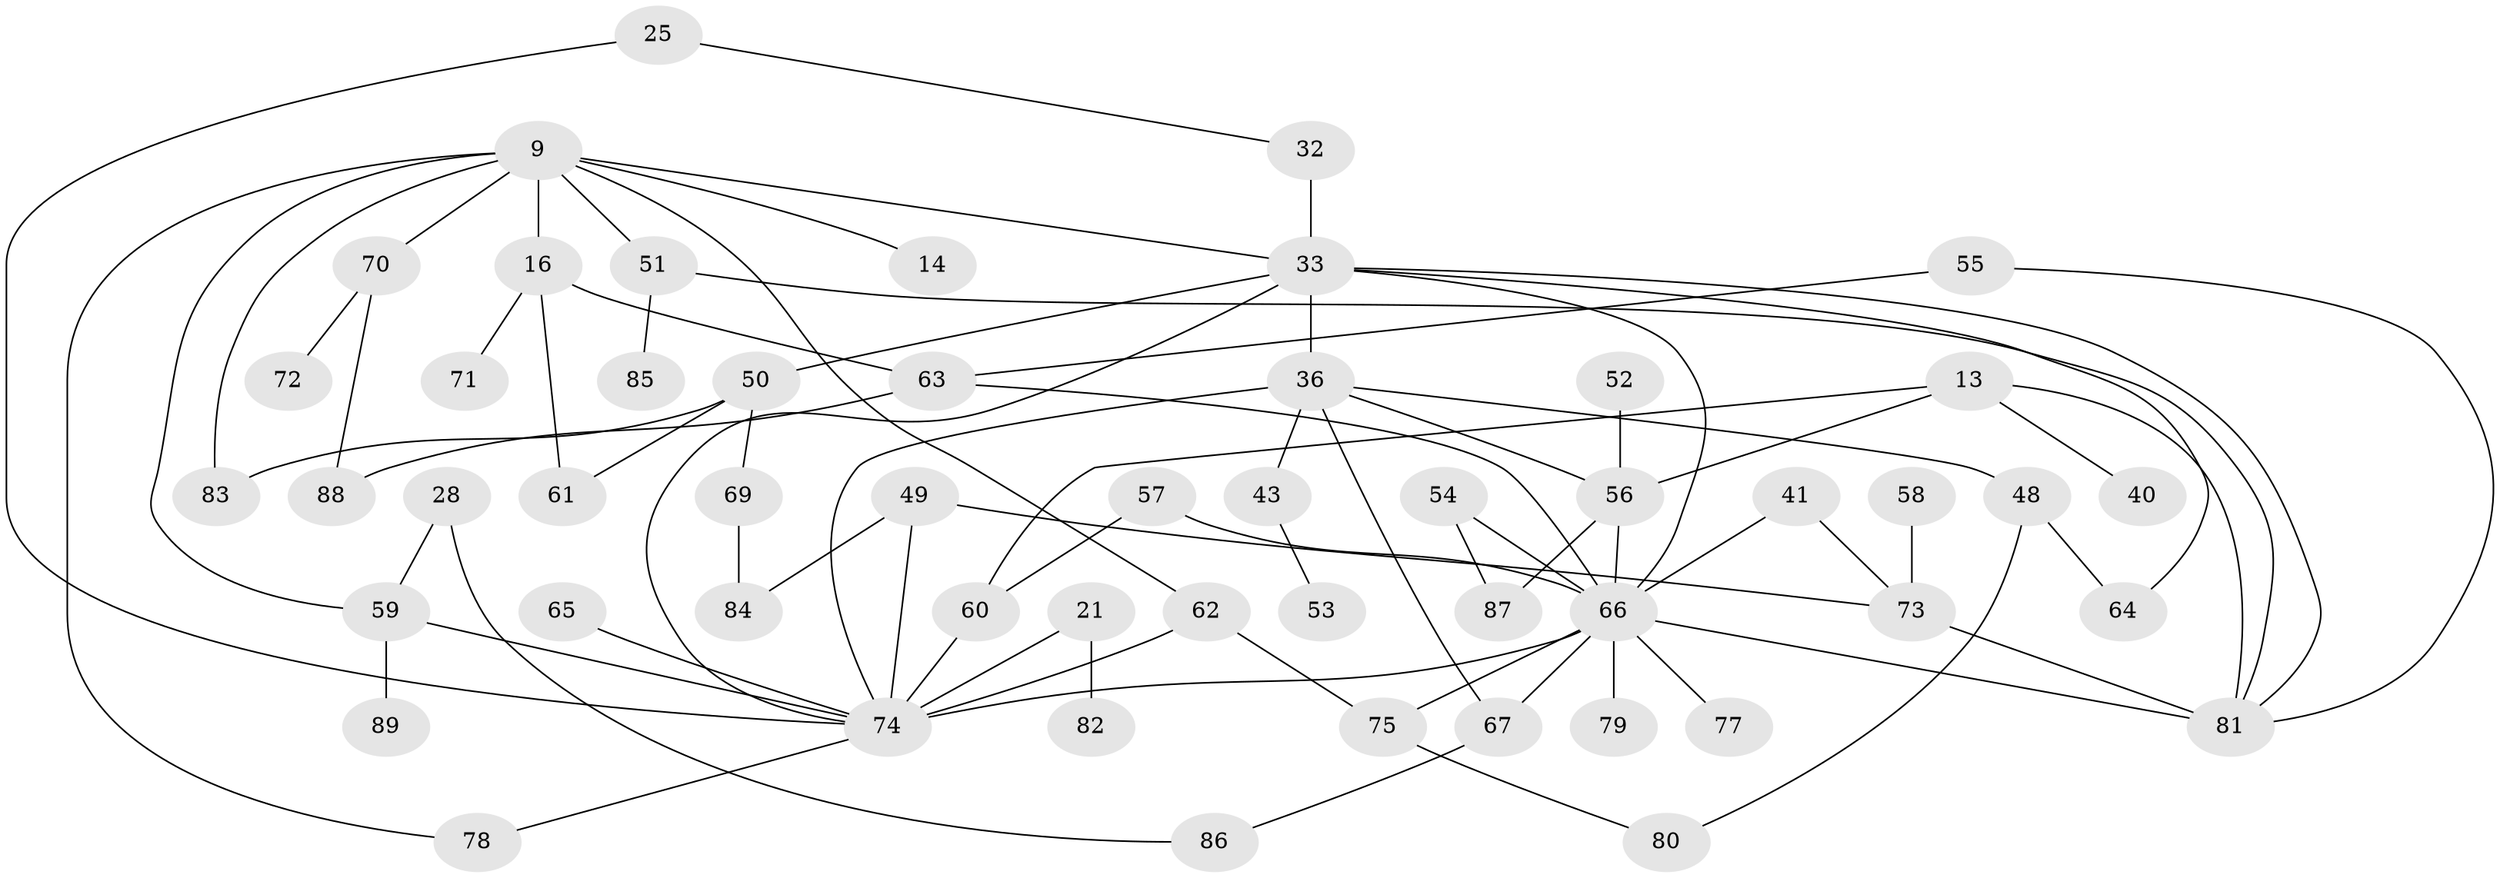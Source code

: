 // original degree distribution, {8: 0.033707865168539325, 7: 0.02247191011235955, 6: 0.033707865168539325, 3: 0.2696629213483146, 2: 0.30337078651685395, 4: 0.0898876404494382, 1: 0.1797752808988764, 5: 0.06741573033707865}
// Generated by graph-tools (version 1.1) at 2025/45/03/04/25 21:45:27]
// undirected, 53 vertices, 78 edges
graph export_dot {
graph [start="1"]
  node [color=gray90,style=filled];
  9 [super="+4"];
  13;
  14;
  16;
  21;
  25;
  28;
  32;
  33 [super="+5+2"];
  36 [super="+23"];
  40;
  41;
  43;
  48;
  49;
  50 [super="+20"];
  51;
  52;
  53;
  54 [super="+29"];
  55 [super="+47"];
  56 [super="+44"];
  57;
  58;
  59 [super="+18"];
  60 [super="+37"];
  61;
  62;
  63 [super="+31"];
  64;
  65;
  66 [super="+11+15+26+19+35"];
  67;
  69;
  70;
  71;
  72;
  73 [super="+30+46"];
  74 [super="+38+39+68"];
  75 [super="+8"];
  77;
  78;
  79;
  80;
  81 [super="+42+12+76"];
  82;
  83;
  84;
  85;
  86;
  87;
  88;
  89;
  9 -- 14;
  9 -- 16 [weight=2];
  9 -- 51;
  9 -- 83 [weight=2];
  9 -- 33 [weight=2];
  9 -- 70;
  9 -- 78;
  9 -- 62;
  9 -- 59;
  13 -- 40;
  13 -- 60;
  13 -- 81;
  13 -- 56;
  16 -- 61;
  16 -- 71;
  16 -- 63;
  21 -- 82;
  21 -- 74;
  25 -- 32;
  25 -- 74;
  28 -- 86;
  28 -- 59;
  32 -- 33 [weight=2];
  33 -- 36 [weight=3];
  33 -- 64;
  33 -- 66;
  33 -- 50;
  33 -- 81 [weight=3];
  33 -- 74 [weight=2];
  36 -- 43;
  36 -- 67;
  36 -- 56;
  36 -- 48;
  36 -- 74;
  41 -- 66;
  41 -- 73;
  43 -- 53;
  48 -- 64;
  48 -- 80;
  49 -- 84;
  49 -- 73;
  49 -- 74;
  50 -- 69;
  50 -- 83;
  50 -- 61;
  51 -- 85;
  51 -- 81;
  52 -- 56;
  54 -- 66;
  54 -- 87;
  55 -- 81;
  55 -- 63;
  56 -- 87;
  56 -- 66;
  57 -- 60;
  57 -- 66;
  58 -- 73;
  59 -- 89;
  59 -- 74;
  60 -- 74 [weight=2];
  62 -- 75;
  62 -- 74;
  63 -- 88;
  63 -- 66;
  65 -- 74;
  66 -- 79;
  66 -- 81 [weight=3];
  66 -- 77;
  66 -- 67;
  66 -- 75 [weight=2];
  66 -- 74 [weight=3];
  67 -- 86;
  69 -- 84;
  70 -- 72;
  70 -- 88;
  73 -- 81 [weight=2];
  74 -- 78;
  75 -- 80;
}
